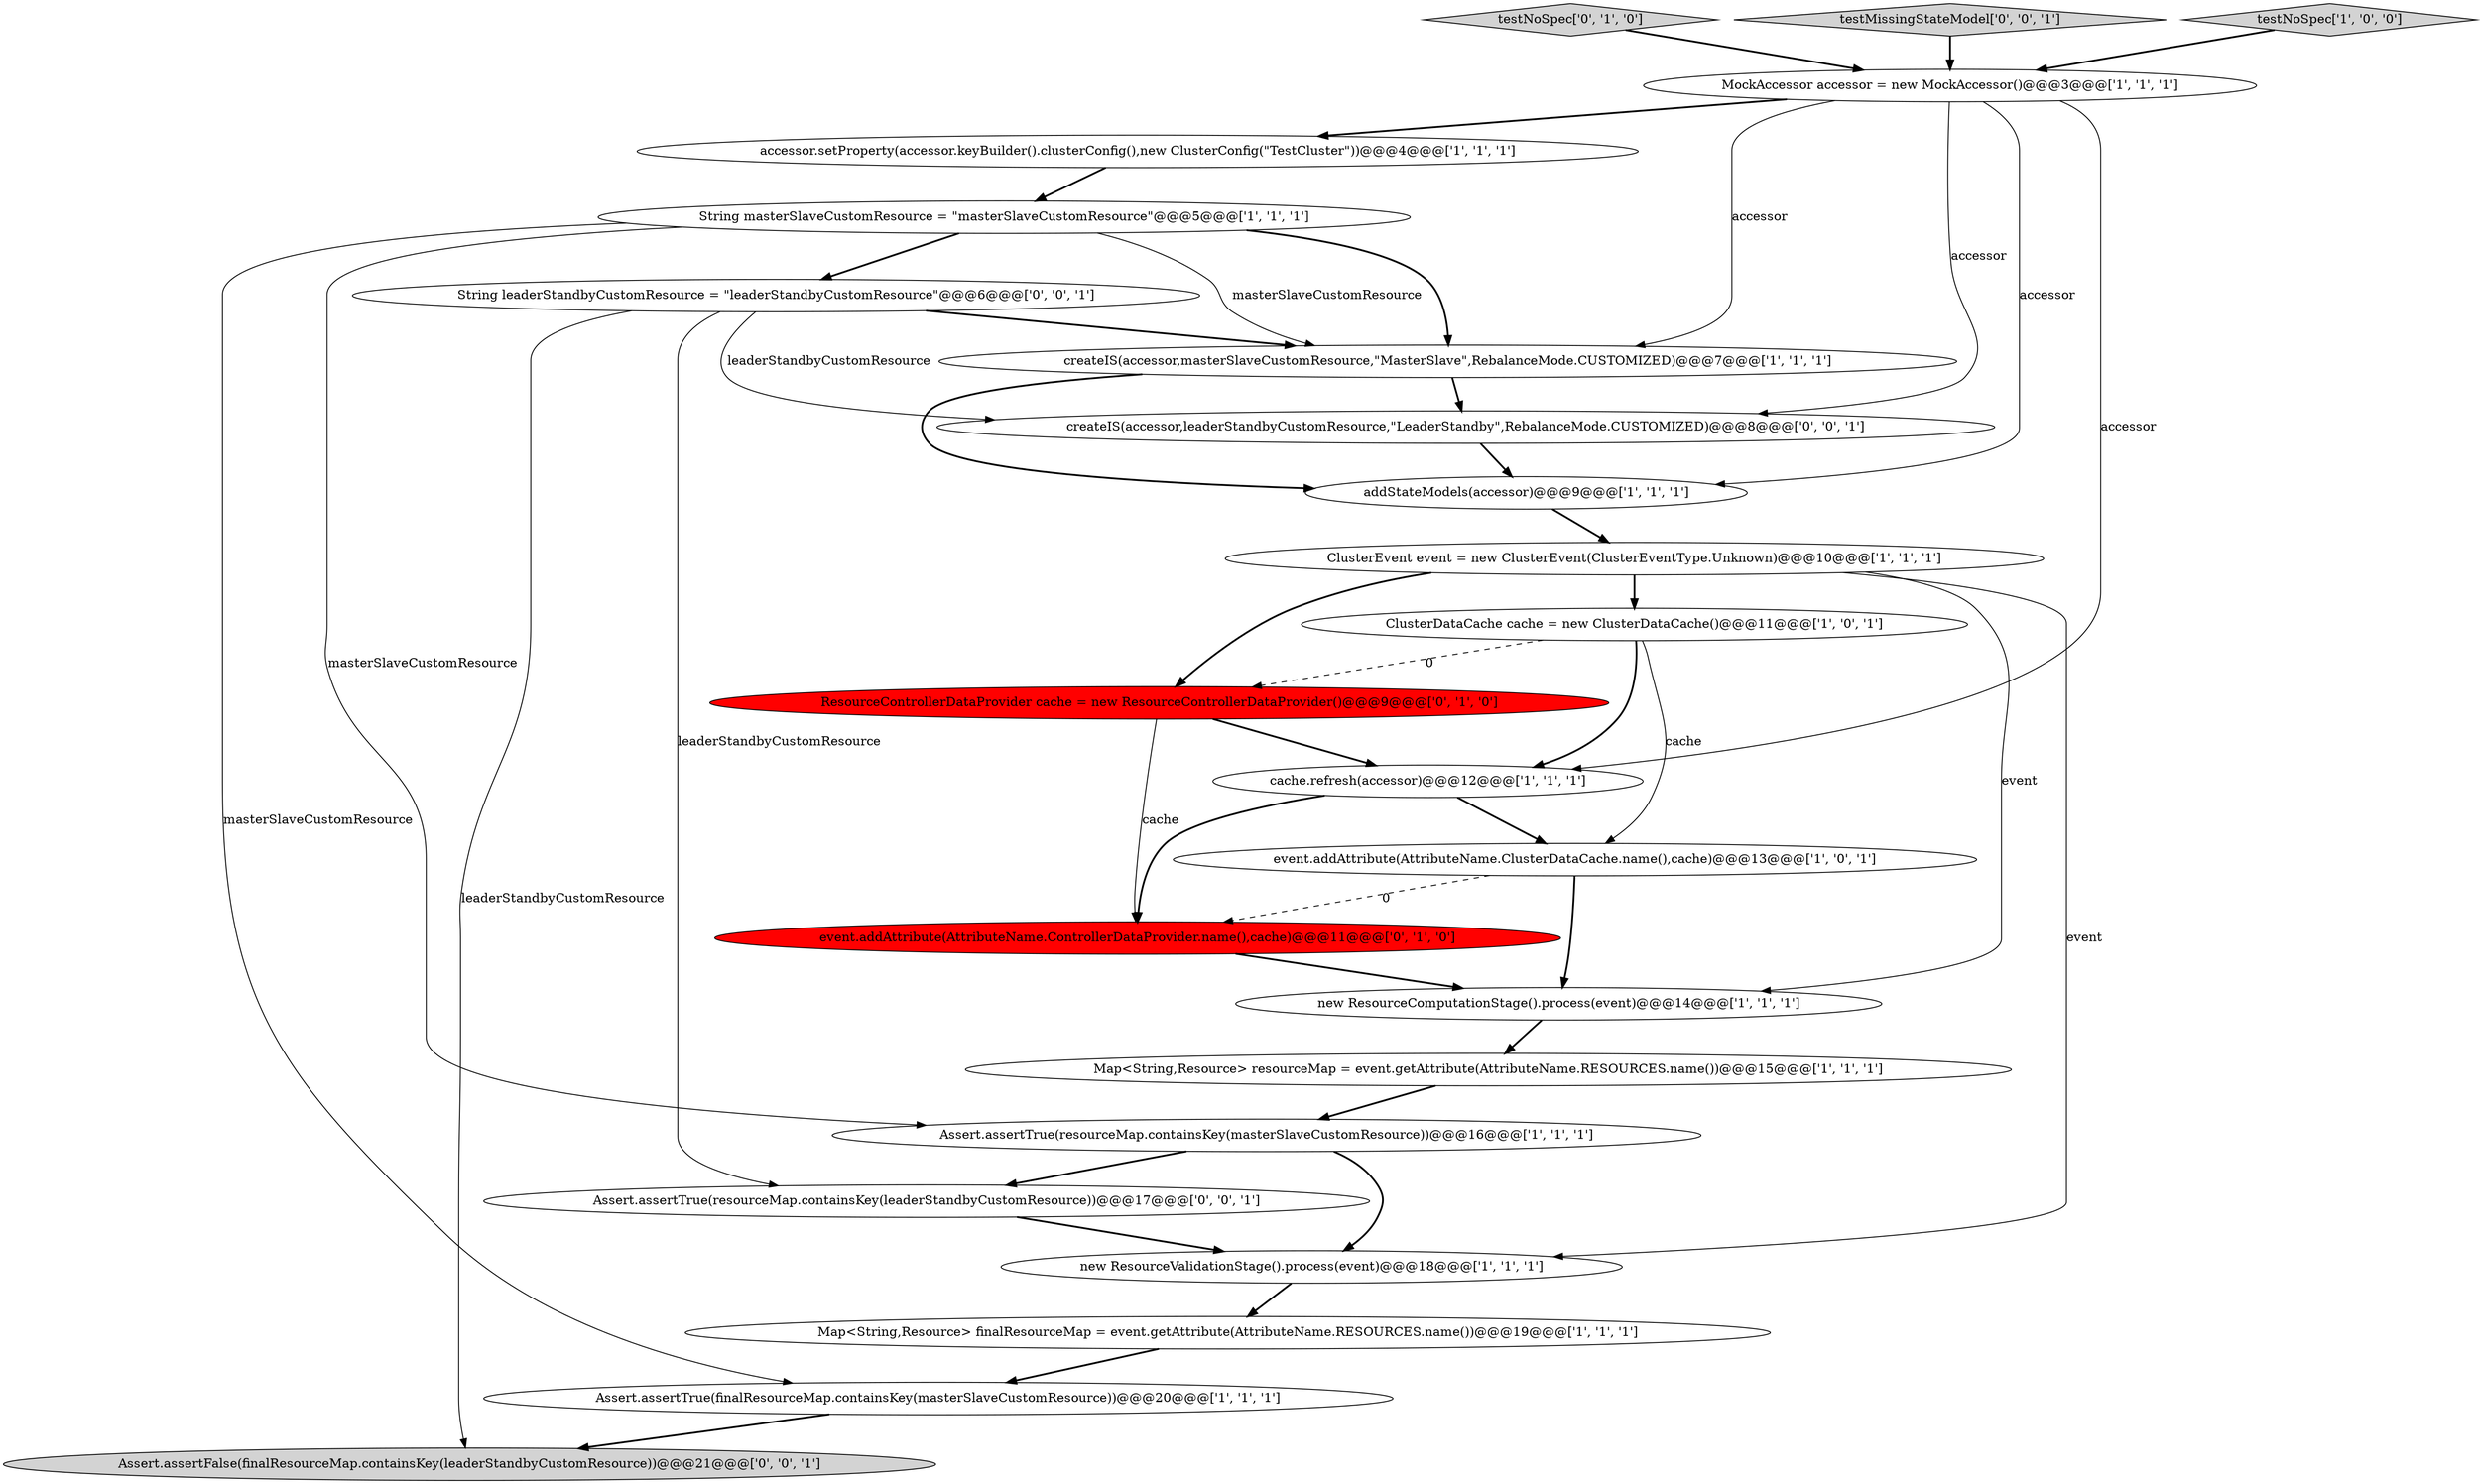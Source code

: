 digraph {
6 [style = filled, label = "Assert.assertTrue(resourceMap.containsKey(masterSlaveCustomResource))@@@16@@@['1', '1', '1']", fillcolor = white, shape = ellipse image = "AAA0AAABBB1BBB"];
14 [style = filled, label = "cache.refresh(accessor)@@@12@@@['1', '1', '1']", fillcolor = white, shape = ellipse image = "AAA0AAABBB1BBB"];
11 [style = filled, label = "addStateModels(accessor)@@@9@@@['1', '1', '1']", fillcolor = white, shape = ellipse image = "AAA0AAABBB1BBB"];
16 [style = filled, label = "testNoSpec['0', '1', '0']", fillcolor = lightgray, shape = diamond image = "AAA0AAABBB2BBB"];
8 [style = filled, label = "new ResourceComputationStage().process(event)@@@14@@@['1', '1', '1']", fillcolor = white, shape = ellipse image = "AAA0AAABBB1BBB"];
22 [style = filled, label = "testMissingStateModel['0', '0', '1']", fillcolor = lightgray, shape = diamond image = "AAA0AAABBB3BBB"];
21 [style = filled, label = "String leaderStandbyCustomResource = \"leaderStandbyCustomResource\"@@@6@@@['0', '0', '1']", fillcolor = white, shape = ellipse image = "AAA0AAABBB3BBB"];
15 [style = filled, label = "Assert.assertTrue(finalResourceMap.containsKey(masterSlaveCustomResource))@@@20@@@['1', '1', '1']", fillcolor = white, shape = ellipse image = "AAA0AAABBB1BBB"];
7 [style = filled, label = "String masterSlaveCustomResource = \"masterSlaveCustomResource\"@@@5@@@['1', '1', '1']", fillcolor = white, shape = ellipse image = "AAA0AAABBB1BBB"];
17 [style = filled, label = "event.addAttribute(AttributeName.ControllerDataProvider.name(),cache)@@@11@@@['0', '1', '0']", fillcolor = red, shape = ellipse image = "AAA1AAABBB2BBB"];
18 [style = filled, label = "ResourceControllerDataProvider cache = new ResourceControllerDataProvider()@@@9@@@['0', '1', '0']", fillcolor = red, shape = ellipse image = "AAA1AAABBB2BBB"];
12 [style = filled, label = "Map<String,Resource> finalResourceMap = event.getAttribute(AttributeName.RESOURCES.name())@@@19@@@['1', '1', '1']", fillcolor = white, shape = ellipse image = "AAA0AAABBB1BBB"];
4 [style = filled, label = "new ResourceValidationStage().process(event)@@@18@@@['1', '1', '1']", fillcolor = white, shape = ellipse image = "AAA0AAABBB1BBB"];
13 [style = filled, label = "MockAccessor accessor = new MockAccessor()@@@3@@@['1', '1', '1']", fillcolor = white, shape = ellipse image = "AAA0AAABBB1BBB"];
5 [style = filled, label = "ClusterEvent event = new ClusterEvent(ClusterEventType.Unknown)@@@10@@@['1', '1', '1']", fillcolor = white, shape = ellipse image = "AAA0AAABBB1BBB"];
1 [style = filled, label = "Map<String,Resource> resourceMap = event.getAttribute(AttributeName.RESOURCES.name())@@@15@@@['1', '1', '1']", fillcolor = white, shape = ellipse image = "AAA0AAABBB1BBB"];
19 [style = filled, label = "createIS(accessor,leaderStandbyCustomResource,\"LeaderStandby\",RebalanceMode.CUSTOMIZED)@@@8@@@['0', '0', '1']", fillcolor = white, shape = ellipse image = "AAA0AAABBB3BBB"];
23 [style = filled, label = "Assert.assertFalse(finalResourceMap.containsKey(leaderStandbyCustomResource))@@@21@@@['0', '0', '1']", fillcolor = lightgray, shape = ellipse image = "AAA0AAABBB3BBB"];
3 [style = filled, label = "testNoSpec['1', '0', '0']", fillcolor = lightgray, shape = diamond image = "AAA0AAABBB1BBB"];
0 [style = filled, label = "event.addAttribute(AttributeName.ClusterDataCache.name(),cache)@@@13@@@['1', '0', '1']", fillcolor = white, shape = ellipse image = "AAA0AAABBB1BBB"];
9 [style = filled, label = "createIS(accessor,masterSlaveCustomResource,\"MasterSlave\",RebalanceMode.CUSTOMIZED)@@@7@@@['1', '1', '1']", fillcolor = white, shape = ellipse image = "AAA0AAABBB1BBB"];
2 [style = filled, label = "accessor.setProperty(accessor.keyBuilder().clusterConfig(),new ClusterConfig(\"TestCluster\"))@@@4@@@['1', '1', '1']", fillcolor = white, shape = ellipse image = "AAA0AAABBB1BBB"];
10 [style = filled, label = "ClusterDataCache cache = new ClusterDataCache()@@@11@@@['1', '0', '1']", fillcolor = white, shape = ellipse image = "AAA0AAABBB1BBB"];
20 [style = filled, label = "Assert.assertTrue(resourceMap.containsKey(leaderStandbyCustomResource))@@@17@@@['0', '0', '1']", fillcolor = white, shape = ellipse image = "AAA0AAABBB3BBB"];
13->19 [style = solid, label="accessor"];
17->8 [style = bold, label=""];
5->10 [style = bold, label=""];
15->23 [style = bold, label=""];
21->23 [style = solid, label="leaderStandbyCustomResource"];
16->13 [style = bold, label=""];
9->11 [style = bold, label=""];
10->14 [style = bold, label=""];
18->17 [style = solid, label="cache"];
12->15 [style = bold, label=""];
14->17 [style = bold, label=""];
19->11 [style = bold, label=""];
5->18 [style = bold, label=""];
13->9 [style = solid, label="accessor"];
5->4 [style = solid, label="event"];
0->17 [style = dashed, label="0"];
20->4 [style = bold, label=""];
10->18 [style = dashed, label="0"];
7->15 [style = solid, label="masterSlaveCustomResource"];
7->9 [style = bold, label=""];
8->1 [style = bold, label=""];
6->20 [style = bold, label=""];
6->4 [style = bold, label=""];
11->5 [style = bold, label=""];
21->9 [style = bold, label=""];
1->6 [style = bold, label=""];
14->0 [style = bold, label=""];
21->20 [style = solid, label="leaderStandbyCustomResource"];
7->9 [style = solid, label="masterSlaveCustomResource"];
5->8 [style = solid, label="event"];
10->0 [style = solid, label="cache"];
0->8 [style = bold, label=""];
3->13 [style = bold, label=""];
4->12 [style = bold, label=""];
7->21 [style = bold, label=""];
9->19 [style = bold, label=""];
13->14 [style = solid, label="accessor"];
21->19 [style = solid, label="leaderStandbyCustomResource"];
7->6 [style = solid, label="masterSlaveCustomResource"];
2->7 [style = bold, label=""];
18->14 [style = bold, label=""];
22->13 [style = bold, label=""];
13->11 [style = solid, label="accessor"];
13->2 [style = bold, label=""];
}
